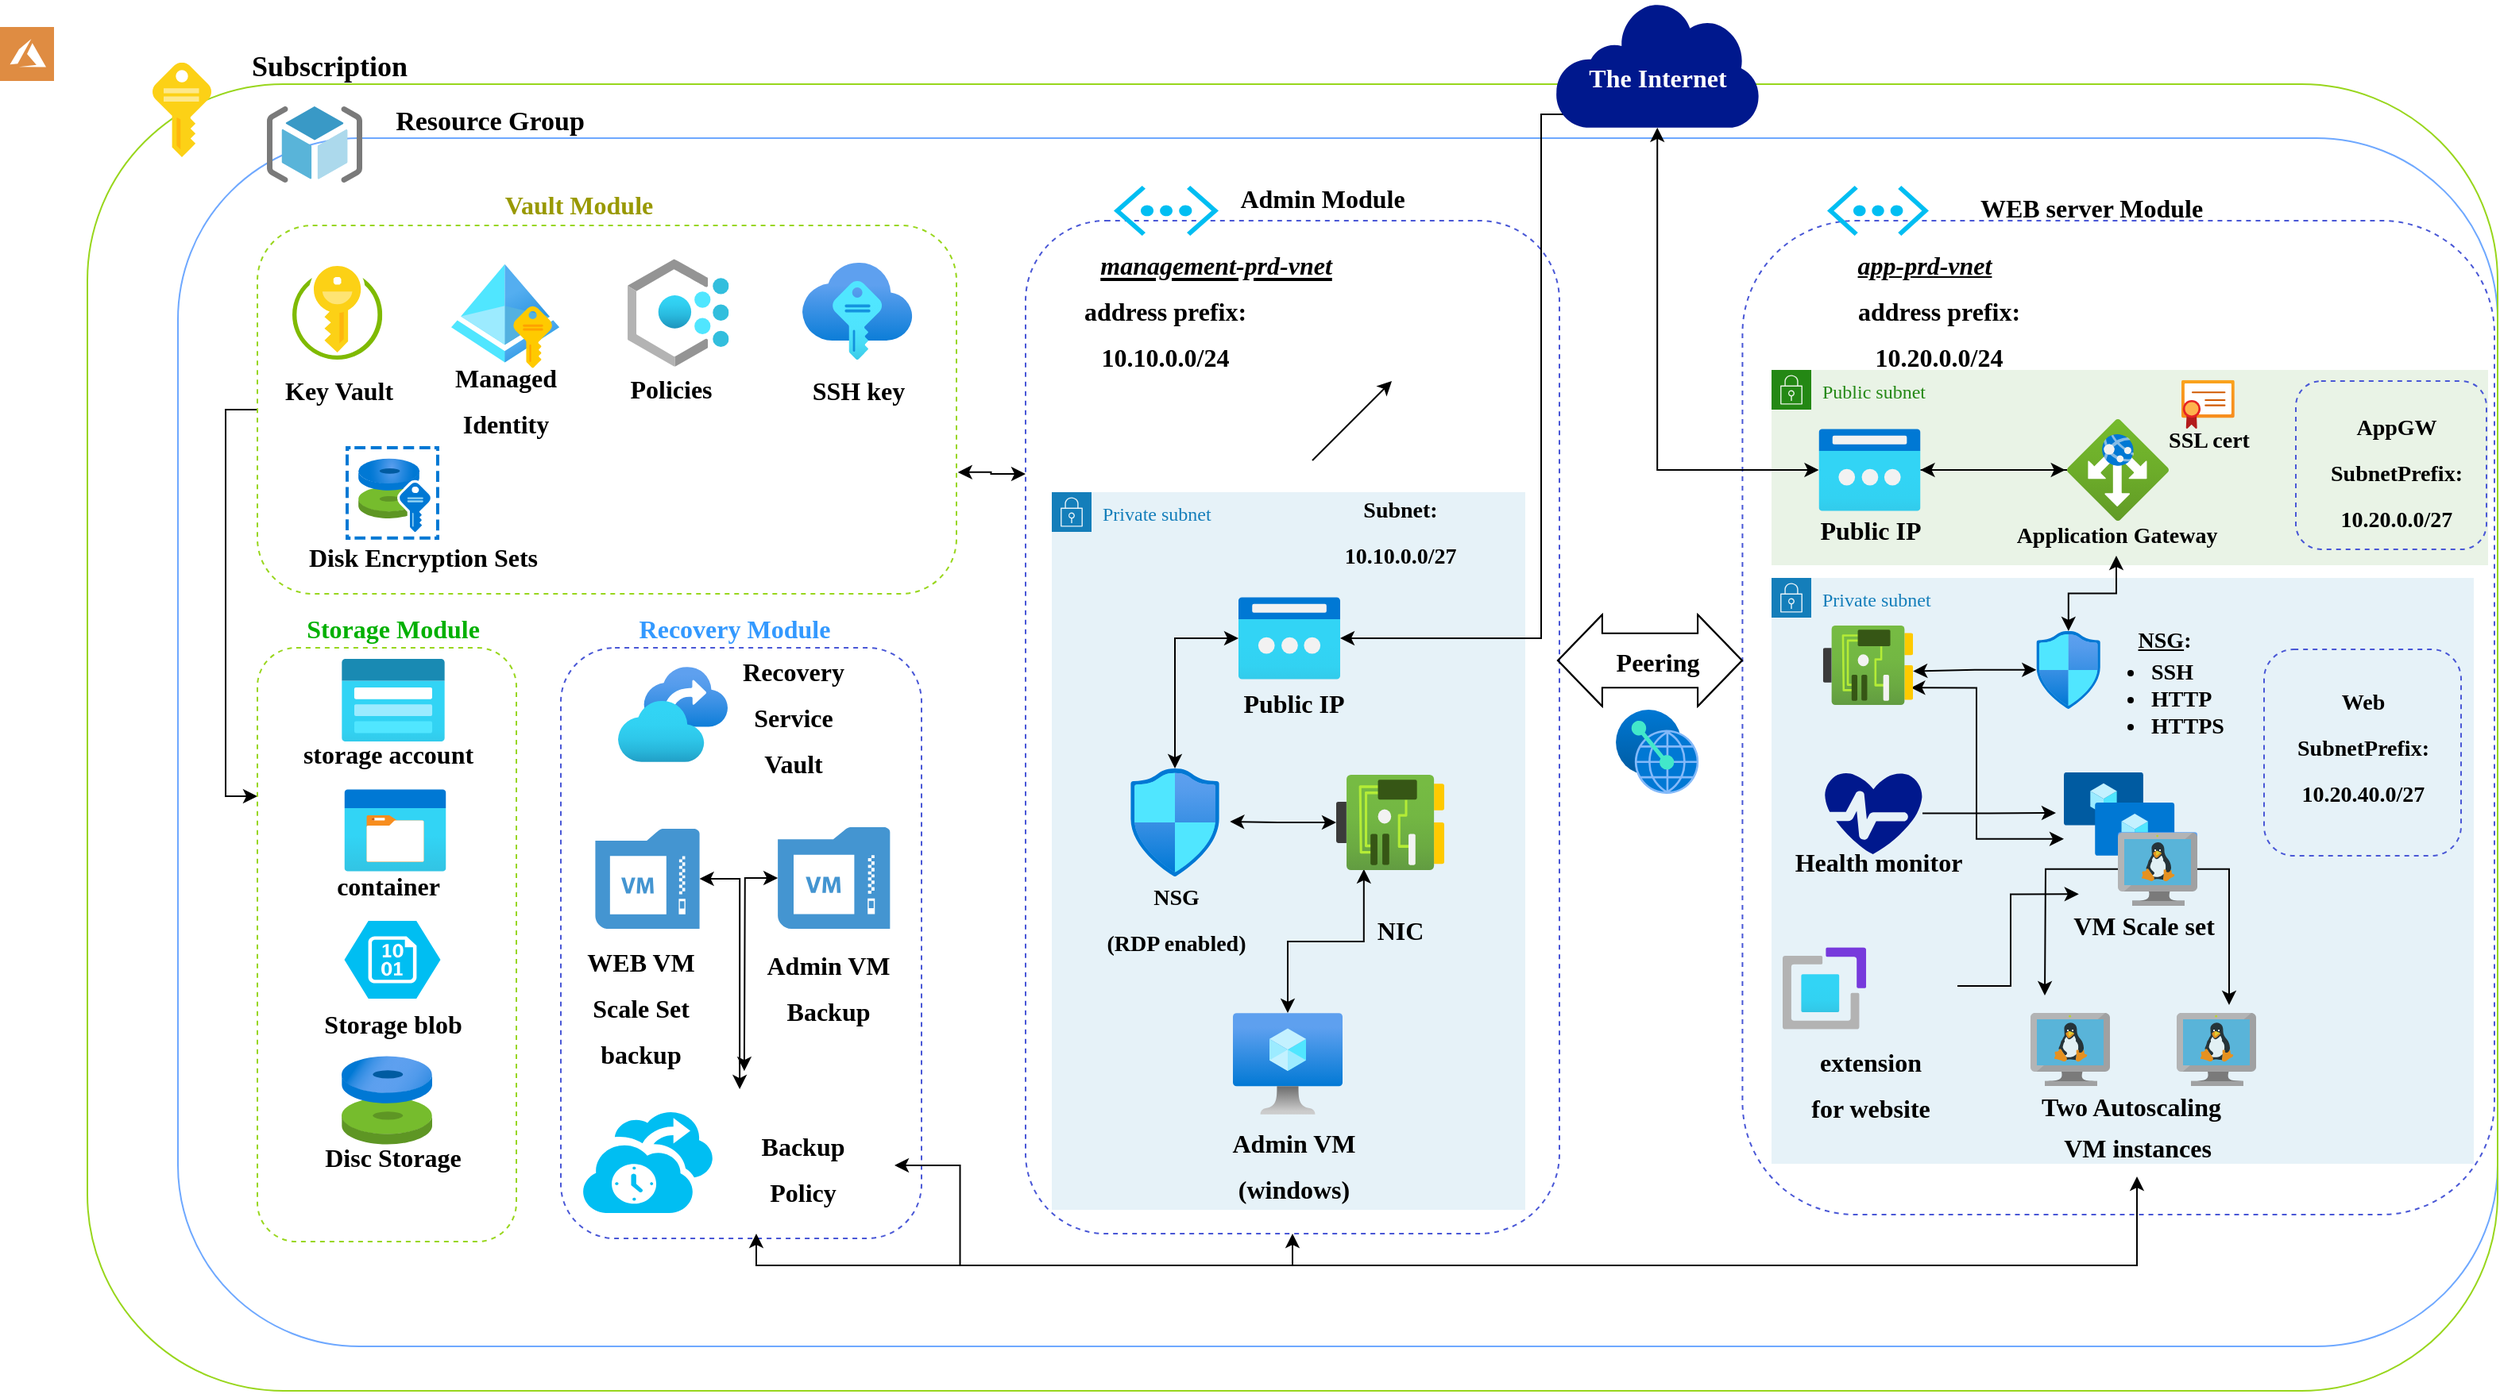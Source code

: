 <mxfile version="17.4.0" type="github">
  <diagram id="0u1oMXUC31BcrS0hXZJ0" name="Page-1">
    <mxGraphModel dx="1803" dy="1000" grid="0" gridSize="10" guides="1" tooltips="1" connect="1" arrows="1" fold="1" page="1" pageScale="1" pageWidth="1600" pageHeight="900" background="#ffffff" math="0" shadow="0">
      <root>
        <mxCell id="0" />
        <mxCell id="1" parent="0" />
        <mxCell id="B8iE8iphhaeYc5RQPvvE-77" value="" style="rounded=1;whiteSpace=wrap;html=1;dashed=1;fontFamily=Tahoma;fontSize=16;fontColor=#000000;strokeColor=#4957D6;fillColor=none;" vertex="1" parent="1">
          <mxGeometry x="645.5" y="142" width="336" height="638" as="geometry" />
        </mxCell>
        <mxCell id="B8iE8iphhaeYc5RQPvvE-2" value="" style="rounded=1;whiteSpace=wrap;html=1;fillColor=none;strokeColor=#6EA8FF;" vertex="1" parent="1">
          <mxGeometry x="112" y="90" width="1460" height="761" as="geometry" />
        </mxCell>
        <mxCell id="B8iE8iphhaeYc5RQPvvE-79" value="" style="rounded=1;whiteSpace=wrap;html=1;dashed=1;fontFamily=Tahoma;fontSize=16;fontColor=#000000;strokeColor=#4957D6;fillColor=none;" vertex="1" parent="1">
          <mxGeometry x="1096.71" y="142" width="473.29" height="626" as="geometry" />
        </mxCell>
        <mxCell id="B8iE8iphhaeYc5RQPvvE-3" value="" style="rounded=1;whiteSpace=wrap;html=1;strokeColor=#98D61C;fillColor=none;" vertex="1" parent="1">
          <mxGeometry x="55" y="56" width="1517" height="823" as="geometry" />
        </mxCell>
        <mxCell id="B8iE8iphhaeYc5RQPvvE-131" value="Private subnet" style="points=[[0,0],[0.25,0],[0.5,0],[0.75,0],[1,0],[1,0.25],[1,0.5],[1,0.75],[1,1],[0.75,1],[0.5,1],[0.25,1],[0,1],[0,0.75],[0,0.5],[0,0.25]];outlineConnect=0;gradientColor=none;html=1;whiteSpace=wrap;fontSize=12;fontStyle=0;container=1;pointerEvents=0;collapsible=0;recursiveResize=0;shape=mxgraph.aws4.group;grIcon=mxgraph.aws4.group_security_group;grStroke=0;strokeColor=#147EBA;fillColor=#E6F2F8;verticalAlign=top;align=left;spacingLeft=30;fontColor=#147EBA;dashed=0;shadow=0;glass=0;fontFamily=Tahoma;" vertex="1" parent="1">
          <mxGeometry x="1115" y="367" width="442" height="369" as="geometry" />
        </mxCell>
        <mxCell id="B8iE8iphhaeYc5RQPvvE-132" value="&lt;font style=&quot;font-size: 14px&quot;&gt;&lt;ul&gt;&lt;li&gt;SSH&lt;/li&gt;&lt;li&gt;&lt;font style=&quot;font-size: 14px&quot;&gt;HTTP&lt;/font&gt;&lt;/li&gt;&lt;li&gt;&lt;font style=&quot;font-size: 14px&quot;&gt;HTTPS&lt;/font&gt;&lt;/li&gt;&lt;/ul&gt;&lt;/font&gt;" style="text;strokeColor=none;fillColor=none;html=1;fontSize=24;fontStyle=1;verticalAlign=middle;align=left;shadow=0;glass=0;dashed=1;fontFamily=Tahoma;fontColor=#000000;" vertex="1" parent="B8iE8iphhaeYc5RQPvvE-131">
          <mxGeometry x="197" y="43.25" width="107" height="67.5" as="geometry" />
        </mxCell>
        <mxCell id="B8iE8iphhaeYc5RQPvvE-126" value="Public subnet" style="points=[[0,0],[0.25,0],[0.5,0],[0.75,0],[1,0],[1,0.25],[1,0.5],[1,0.75],[1,1],[0.75,1],[0.5,1],[0.25,1],[0,1],[0,0.75],[0,0.5],[0,0.25]];outlineConnect=0;gradientColor=none;html=1;whiteSpace=wrap;fontSize=12;fontStyle=0;container=1;pointerEvents=0;collapsible=0;recursiveResize=0;shape=mxgraph.aws4.group;grIcon=mxgraph.aws4.group_security_group;grStroke=0;strokeColor=#248814;fillColor=#E9F3E6;verticalAlign=top;align=left;spacingLeft=30;fontColor=#248814;dashed=0;shadow=0;glass=0;fontFamily=Tahoma;" vertex="1" parent="1">
          <mxGeometry x="1115" y="236" width="451" height="123" as="geometry" />
        </mxCell>
        <mxCell id="B8iE8iphhaeYc5RQPvvE-99" value="Private subnet" style="points=[[0,0],[0.25,0],[0.5,0],[0.75,0],[1,0],[1,0.25],[1,0.5],[1,0.75],[1,1],[0.75,1],[0.5,1],[0.25,1],[0,1],[0,0.75],[0,0.5],[0,0.25]];outlineConnect=0;gradientColor=none;html=1;whiteSpace=wrap;fontSize=12;fontStyle=0;container=1;pointerEvents=0;collapsible=0;recursiveResize=0;shape=mxgraph.aws4.group;grIcon=mxgraph.aws4.group_security_group;grStroke=0;strokeColor=#147EBA;fillColor=#E6F2F8;verticalAlign=top;align=left;spacingLeft=30;fontColor=#147EBA;dashed=0;fontFamily=Tahoma;" vertex="1" parent="1">
          <mxGeometry x="662" y="313" width="298" height="452" as="geometry" />
        </mxCell>
        <mxCell id="B8iE8iphhaeYc5RQPvvE-177" style="edgeStyle=orthogonalEdgeStyle;rounded=0;orthogonalLoop=1;jettySize=auto;html=1;exitX=0;exitY=0.25;exitDx=0;exitDy=0;entryX=1.002;entryY=0.67;entryDx=0;entryDy=0;entryPerimeter=0;fontFamily=Tahoma;fontSize=16;fontColor=#FFFFFF;startArrow=classic;startFill=1;" edge="1" parent="1" source="B8iE8iphhaeYc5RQPvvE-77" target="B8iE8iphhaeYc5RQPvvE-25">
          <mxGeometry relative="1" as="geometry" />
        </mxCell>
        <mxCell id="B8iE8iphhaeYc5RQPvvE-49" value="" style="rounded=1;whiteSpace=wrap;html=1;fontFamily=Courier New;fontSize=16;strokeColor=#4957D6;fillColor=none;dashed=1;" vertex="1" parent="1">
          <mxGeometry x="353" y="411" width="227" height="372" as="geometry" />
        </mxCell>
        <mxCell id="B8iE8iphhaeYc5RQPvvE-70" style="edgeStyle=orthogonalEdgeStyle;rounded=0;orthogonalLoop=1;jettySize=auto;html=1;exitX=0;exitY=0.5;exitDx=0;exitDy=0;entryX=0;entryY=0.25;entryDx=0;entryDy=0;fontFamily=Tahoma;fontSize=16;fontColor=#3399FF;" edge="1" parent="1" source="B8iE8iphhaeYc5RQPvvE-25" target="B8iE8iphhaeYc5RQPvvE-7">
          <mxGeometry relative="1" as="geometry" />
        </mxCell>
        <mxCell id="B8iE8iphhaeYc5RQPvvE-25" value="" style="rounded=1;whiteSpace=wrap;html=1;strokeColor=#98D61C;fillColor=none;dashed=1;" vertex="1" parent="1">
          <mxGeometry x="162" y="145" width="440" height="232" as="geometry" />
        </mxCell>
        <mxCell id="B8iE8iphhaeYc5RQPvvE-4" value="" style="sketch=0;aspect=fixed;html=1;points=[];align=center;image;fontSize=12;image=img/lib/mscae/Key.svg;strokeColor=#98D61C;fillColor=none;" vertex="1" parent="1">
          <mxGeometry x="96" y="42.32" width="37" height="59.68" as="geometry" />
        </mxCell>
        <mxCell id="B8iE8iphhaeYc5RQPvvE-5" value="" style="sketch=0;aspect=fixed;html=1;points=[];align=center;image;fontSize=12;image=img/lib/mscae/Key_Vaults.svg;strokeColor=#98D61C;fillColor=none;" vertex="1" parent="1">
          <mxGeometry x="184" y="170.5" width="56.64" height="59" as="geometry" />
        </mxCell>
        <mxCell id="B8iE8iphhaeYc5RQPvvE-6" value="" style="sketch=0;aspect=fixed;html=1;points=[];align=center;image;fontSize=12;image=img/lib/mscae/ResourceGroup.svg;strokeColor=#98D61C;fillColor=none;" vertex="1" parent="1">
          <mxGeometry x="168" y="70" width="60" height="48" as="geometry" />
        </mxCell>
        <mxCell id="B8iE8iphhaeYc5RQPvvE-7" value="" style="rounded=1;whiteSpace=wrap;html=1;strokeColor=#98D61C;fillColor=none;dashed=1;" vertex="1" parent="1">
          <mxGeometry x="162" y="411" width="163" height="374" as="geometry" />
        </mxCell>
        <mxCell id="B8iE8iphhaeYc5RQPvvE-8" value="" style="aspect=fixed;html=1;points=[];align=center;image;fontSize=12;image=img/lib/azure2/identity/Managed_Identities.svg;strokeColor=#98D61C;fillColor=none;" vertex="1" parent="1">
          <mxGeometry x="284" y="168" width="68" height="68" as="geometry" />
        </mxCell>
        <mxCell id="B8iE8iphhaeYc5RQPvvE-12" value="" style="verticalLabelPosition=bottom;html=1;verticalAlign=top;align=center;strokeColor=none;fillColor=#00BEF2;shape=mxgraph.azure.storage_blob;" vertex="1" parent="1">
          <mxGeometry x="216.75" y="583" width="60.5" height="49" as="geometry" />
        </mxCell>
        <mxCell id="B8iE8iphhaeYc5RQPvvE-13" value="" style="aspect=fixed;html=1;points=[];align=center;image;fontSize=12;image=img/lib/azure2/app_services/App_Service_Certificates.svg;strokeColor=#98D61C;fillColor=none;" vertex="1" parent="1">
          <mxGeometry x="1372.97" y="242.4" width="33.47" height="30.6" as="geometry" />
        </mxCell>
        <mxCell id="B8iE8iphhaeYc5RQPvvE-14" value="" style="verticalLabelPosition=bottom;html=1;verticalAlign=top;align=center;strokeColor=none;fillColor=#00BEF2;shape=mxgraph.azure.virtual_network;pointerEvents=1;" vertex="1" parent="1">
          <mxGeometry x="1150" y="120" width="64" height="31.5" as="geometry" />
        </mxCell>
        <mxCell id="B8iE8iphhaeYc5RQPvvE-15" value="" style="verticalLabelPosition=bottom;html=1;verticalAlign=top;align=center;strokeColor=none;fillColor=#00BEF2;shape=mxgraph.azure.virtual_network;pointerEvents=1;" vertex="1" parent="1">
          <mxGeometry x="701" y="120" width="66" height="31.5" as="geometry" />
        </mxCell>
        <mxCell id="B8iE8iphhaeYc5RQPvvE-17" value="" style="aspect=fixed;html=1;points=[];align=center;image;fontSize=12;image=img/lib/azure2/compute/Disks_Classic.svg;strokeColor=#98D61C;fillColor=none;" vertex="1" parent="1">
          <mxGeometry x="215" y="668" width="57.0" height="56.0" as="geometry" />
        </mxCell>
        <mxCell id="B8iE8iphhaeYc5RQPvvE-158" style="edgeStyle=orthogonalEdgeStyle;rounded=0;orthogonalLoop=1;jettySize=auto;html=1;entryX=0.256;entryY=0.99;entryDx=0;entryDy=0;entryPerimeter=0;fontFamily=Tahoma;fontSize=14;fontColor=#000000;startArrow=classic;startFill=1;" edge="1" parent="1" source="B8iE8iphhaeYc5RQPvvE-18" target="B8iE8iphhaeYc5RQPvvE-28">
          <mxGeometry relative="1" as="geometry" />
        </mxCell>
        <mxCell id="B8iE8iphhaeYc5RQPvvE-18" value="" style="aspect=fixed;html=1;points=[];align=center;image;fontSize=12;image=img/lib/azure2/compute/Virtual_Machine.svg;strokeColor=#98D61C;fillColor=none;" vertex="1" parent="1">
          <mxGeometry x="776" y="641" width="69" height="64" as="geometry" />
        </mxCell>
        <mxCell id="B8iE8iphhaeYc5RQPvvE-142" style="edgeStyle=orthogonalEdgeStyle;rounded=0;orthogonalLoop=1;jettySize=auto;html=1;entryX=0.976;entryY=0.783;entryDx=0;entryDy=0;entryPerimeter=0;fontFamily=Tahoma;fontSize=14;fontColor=#000000;startArrow=classic;startFill=1;" edge="1" parent="1" source="B8iE8iphhaeYc5RQPvvE-19" target="B8iE8iphhaeYc5RQPvvE-30">
          <mxGeometry relative="1" as="geometry">
            <Array as="points">
              <mxPoint x="1244" y="531" />
              <mxPoint x="1244" y="436" />
            </Array>
          </mxGeometry>
        </mxCell>
        <mxCell id="B8iE8iphhaeYc5RQPvvE-19" value="" style="aspect=fixed;html=1;points=[];align=center;image;fontSize=12;image=img/lib/azure2/compute/VM_Scale_Sets.svg;strokeColor=#98D61C;fillColor=none;" vertex="1" parent="1">
          <mxGeometry x="1299" y="489.44" width="84" height="84" as="geometry" />
        </mxCell>
        <mxCell id="B8iE8iphhaeYc5RQPvvE-21" value="" style="aspect=fixed;html=1;points=[];align=center;image;fontSize=12;image=img/lib/azure2/general/Storage_Container.svg;strokeColor=#98D61C;fillColor=none;" vertex="1" parent="1">
          <mxGeometry x="216.75" y="500" width="64" height="52" as="geometry" />
        </mxCell>
        <mxCell id="B8iE8iphhaeYc5RQPvvE-24" value="" style="aspect=fixed;html=1;points=[];align=center;image;fontSize=12;image=img/lib/azure2/management_governance/Recovery_Services_Vaults.svg;strokeColor=#98D61C;fillColor=none;" vertex="1" parent="1">
          <mxGeometry x="389" y="423" width="69" height="60" as="geometry" />
        </mxCell>
        <mxCell id="B8iE8iphhaeYc5RQPvvE-159" style="edgeStyle=orthogonalEdgeStyle;rounded=0;orthogonalLoop=1;jettySize=auto;html=1;entryX=1.119;entryY=0.492;entryDx=0;entryDy=0;entryPerimeter=0;fontFamily=Tahoma;fontSize=14;fontColor=#000000;startArrow=classic;startFill=1;" edge="1" parent="1" source="B8iE8iphhaeYc5RQPvvE-28" target="B8iE8iphhaeYc5RQPvvE-29">
          <mxGeometry relative="1" as="geometry" />
        </mxCell>
        <mxCell id="B8iE8iphhaeYc5RQPvvE-28" value="" style="aspect=fixed;html=1;points=[];align=center;image;fontSize=12;image=img/lib/azure2/networking/Network_Interfaces.svg;strokeColor=#98D61C;fillColor=none;" vertex="1" parent="1">
          <mxGeometry x="841" y="491" width="68" height="60" as="geometry" />
        </mxCell>
        <mxCell id="B8iE8iphhaeYc5RQPvvE-29" value="" style="aspect=fixed;html=1;points=[];align=center;image;fontSize=12;image=img/lib/azure2/networking/Network_Security_Groups.svg;strokeColor=#98D61C;fillColor=none;" vertex="1" parent="1">
          <mxGeometry x="711.5" y="487" width="56.0" height="68" as="geometry" />
        </mxCell>
        <mxCell id="B8iE8iphhaeYc5RQPvvE-30" value="" style="aspect=fixed;html=1;points=[];align=center;image;fontSize=12;image=img/lib/azure2/networking/Network_Interfaces.svg;strokeColor=#98D61C;fillColor=none;" vertex="1" parent="1">
          <mxGeometry x="1147.39" y="397" width="56.67" height="50" as="geometry" />
        </mxCell>
        <mxCell id="B8iE8iphhaeYc5RQPvvE-186" style="edgeStyle=orthogonalEdgeStyle;rounded=0;orthogonalLoop=1;jettySize=auto;html=1;entryX=1.001;entryY=0.574;entryDx=0;entryDy=0;entryPerimeter=0;fontFamily=Tahoma;fontSize=14;fontColor=#000000;startArrow=classic;startFill=1;" edge="1" parent="1" source="B8iE8iphhaeYc5RQPvvE-31" target="B8iE8iphhaeYc5RQPvvE-30">
          <mxGeometry relative="1" as="geometry" />
        </mxCell>
        <mxCell id="B8iE8iphhaeYc5RQPvvE-187" style="edgeStyle=orthogonalEdgeStyle;rounded=0;orthogonalLoop=1;jettySize=auto;html=1;fontFamily=Tahoma;fontSize=14;fontColor=#000000;startArrow=classic;startFill=1;" edge="1" parent="1" source="B8iE8iphhaeYc5RQPvvE-31" target="B8iE8iphhaeYc5RQPvvE-130">
          <mxGeometry relative="1" as="geometry" />
        </mxCell>
        <mxCell id="B8iE8iphhaeYc5RQPvvE-31" value="" style="aspect=fixed;html=1;points=[];align=center;image;fontSize=12;image=img/lib/azure2/networking/Network_Security_Groups.svg;strokeColor=#98D61C;fillColor=none;" vertex="1" parent="1">
          <mxGeometry x="1281.65" y="400.44" width="40.35" height="49" as="geometry" />
        </mxCell>
        <mxCell id="B8iE8iphhaeYc5RQPvvE-145" style="edgeStyle=orthogonalEdgeStyle;rounded=0;orthogonalLoop=1;jettySize=auto;html=1;fontFamily=Tahoma;fontSize=14;fontColor=#000000;" edge="1" parent="1" source="B8iE8iphhaeYc5RQPvvE-32" target="B8iE8iphhaeYc5RQPvvE-128">
          <mxGeometry relative="1" as="geometry" />
        </mxCell>
        <mxCell id="B8iE8iphhaeYc5RQPvvE-32" value="" style="aspect=fixed;html=1;points=[];align=center;image;fontSize=12;image=img/lib/azure2/networking/Application_Gateways.svg;strokeColor=#98D61C;fillColor=none;" vertex="1" parent="1">
          <mxGeometry x="1301" y="267" width="64" height="64" as="geometry" />
        </mxCell>
        <mxCell id="B8iE8iphhaeYc5RQPvvE-34" value="" style="aspect=fixed;html=1;points=[];align=center;image;fontSize=12;image=img/lib/azure2/management_governance/Policy.svg;strokeColor=#98D61C;fillColor=none;" vertex="1" parent="1">
          <mxGeometry x="395" y="166" width="63.75" height="68" as="geometry" />
        </mxCell>
        <mxCell id="B8iE8iphhaeYc5RQPvvE-35" value="&lt;font style=&quot;font-size: 16px&quot; face=&quot;Tahoma&quot;&gt;Policies&lt;/font&gt;" style="text;strokeColor=none;fillColor=none;html=1;fontSize=24;fontStyle=1;verticalAlign=middle;align=center;" vertex="1" parent="1">
          <mxGeometry x="389" y="236" width="66" height="20" as="geometry" />
        </mxCell>
        <mxCell id="B8iE8iphhaeYc5RQPvvE-36" value="&lt;font style=&quot;font-size: 16px ; line-height: 0.5&quot;&gt;&lt;font face=&quot;Tahoma&quot;&gt;Managed&lt;br&gt;Identity&lt;/font&gt;&lt;br&gt;&lt;/font&gt;" style="text;strokeColor=none;fillColor=none;html=1;fontSize=24;fontStyle=1;verticalAlign=middle;align=center;horizontal=1;" vertex="1" parent="1">
          <mxGeometry x="269" y="236.5" width="97" height="33" as="geometry" />
        </mxCell>
        <mxCell id="B8iE8iphhaeYc5RQPvvE-37" value="" style="aspect=fixed;html=1;points=[];align=center;image;fontSize=12;image=img/lib/azure2/other/SSH_Keys.svg;fontFamily=Courier New;strokeColor=#98D61C;fillColor=none;" vertex="1" parent="1">
          <mxGeometry x="505" y="168.5" width="69.13" height="61" as="geometry" />
        </mxCell>
        <mxCell id="B8iE8iphhaeYc5RQPvvE-38" value="&lt;p style=&quot;line-height: 0 ; font-size: 16px&quot;&gt;&lt;font face=&quot;Tahoma&quot;&gt;SSH key&lt;/font&gt;&lt;/p&gt;" style="text;strokeColor=none;fillColor=none;html=1;fontSize=24;fontStyle=1;verticalAlign=middle;align=center;fontFamily=Courier New;" vertex="1" parent="1">
          <mxGeometry x="489.57" y="229.5" width="100" height="40" as="geometry" />
        </mxCell>
        <mxCell id="B8iE8iphhaeYc5RQPvvE-39" value="" style="aspect=fixed;html=1;points=[];align=center;image;fontSize=12;image=img/lib/azure2/other/Peering_Service.svg;fontFamily=Courier New;strokeColor=#98D61C;fillColor=none;" vertex="1" parent="1">
          <mxGeometry x="1017" y="450" width="52.23" height="53" as="geometry" />
        </mxCell>
        <mxCell id="B8iE8iphhaeYc5RQPvvE-41" value="" style="aspect=fixed;html=1;points=[];align=center;image;fontSize=12;image=img/lib/azure2/storage/Storage_Accounts_Classic.svg;fontFamily=Courier New;strokeColor=#98D61C;fillColor=none;" vertex="1" parent="1">
          <mxGeometry x="215" y="418" width="65" height="52" as="geometry" />
        </mxCell>
        <mxCell id="B8iE8iphhaeYc5RQPvvE-45" value="" style="sketch=0;pointerEvents=1;shadow=0;dashed=0;html=1;strokeColor=none;fillColor=#DF8C42;labelPosition=center;verticalLabelPosition=bottom;verticalAlign=top;align=center;outlineConnect=0;shape=mxgraph.veeam2.azure;fontFamily=Courier New;fontSize=16;" vertex="1" parent="1">
          <mxGeometry y="20" width="34" height="34" as="geometry" />
        </mxCell>
        <mxCell id="B8iE8iphhaeYc5RQPvvE-46" value="" style="verticalLabelPosition=bottom;html=1;verticalAlign=top;align=center;strokeColor=none;fillColor=#00BEF2;shape=mxgraph.azure.backup_service;fontFamily=Courier New;fontSize=16;" vertex="1" parent="1">
          <mxGeometry x="366" y="702" width="83" height="65" as="geometry" />
        </mxCell>
        <mxCell id="B8iE8iphhaeYc5RQPvvE-174" style="edgeStyle=orthogonalEdgeStyle;rounded=0;orthogonalLoop=1;jettySize=auto;html=1;entryX=0.16;entryY=-0.058;entryDx=0;entryDy=0;entryPerimeter=0;fontFamily=Tahoma;fontSize=16;fontColor=#FFFFFF;startArrow=classic;startFill=1;" edge="1" parent="1" source="B8iE8iphhaeYc5RQPvvE-47" target="B8iE8iphhaeYc5RQPvvE-73">
          <mxGeometry relative="1" as="geometry" />
        </mxCell>
        <mxCell id="B8iE8iphhaeYc5RQPvvE-47" value="" style="shadow=0;dashed=0;html=1;strokeColor=none;fillColor=#4495D1;labelPosition=center;verticalLabelPosition=bottom;verticalAlign=top;align=center;outlineConnect=0;shape=mxgraph.veeam.2d.vm_backup;fontFamily=Courier New;fontSize=16;" vertex="1" parent="1">
          <mxGeometry x="374.7" y="525" width="65.59" height="63" as="geometry" />
        </mxCell>
        <mxCell id="B8iE8iphhaeYc5RQPvvE-175" style="edgeStyle=orthogonalEdgeStyle;rounded=0;orthogonalLoop=1;jettySize=auto;html=1;fontFamily=Tahoma;fontSize=16;fontColor=#FFFFFF;startArrow=classic;startFill=1;" edge="1" parent="1" source="B8iE8iphhaeYc5RQPvvE-48">
          <mxGeometry relative="1" as="geometry">
            <mxPoint x="468.429" y="677.571" as="targetPoint" />
          </mxGeometry>
        </mxCell>
        <mxCell id="B8iE8iphhaeYc5RQPvvE-48" value="" style="shadow=0;dashed=0;html=1;strokeColor=none;fillColor=#4495D1;labelPosition=center;verticalLabelPosition=bottom;verticalAlign=top;align=center;outlineConnect=0;shape=mxgraph.veeam.2d.vm_backup;fontFamily=Courier New;fontSize=16;" vertex="1" parent="1">
          <mxGeometry x="489.57" y="524" width="70.6" height="64" as="geometry" />
        </mxCell>
        <mxCell id="B8iE8iphhaeYc5RQPvvE-50" value="&lt;blockquote&gt;&lt;font face=&quot;Tahoma&quot;&gt;&lt;font style=&quot;font-size: 16px&quot;&gt;storage&amp;nbsp;&lt;/font&gt;&lt;font style=&quot;font-size: 16px&quot;&gt;account&lt;/font&gt;&lt;/font&gt;&lt;/blockquote&gt;" style="text;strokeColor=none;fillColor=none;html=1;fontSize=24;fontStyle=1;verticalAlign=middle;align=center;dashed=1;fontFamily=Courier New;" vertex="1" parent="1">
          <mxGeometry x="168.5" y="453" width="150" height="47" as="geometry" />
        </mxCell>
        <mxCell id="B8iE8iphhaeYc5RQPvvE-51" value="&lt;blockquote&gt;&lt;font face=&quot;Tahoma&quot;&gt;&lt;span style=&quot;font-size: 16px&quot;&gt;container&lt;/span&gt;&lt;/font&gt;&lt;/blockquote&gt;" style="text;strokeColor=none;fillColor=none;html=1;fontSize=24;fontStyle=1;verticalAlign=middle;align=center;dashed=1;fontFamily=Courier New;" vertex="1" parent="1">
          <mxGeometry x="168.5" y="536" width="150" height="47" as="geometry" />
        </mxCell>
        <mxCell id="B8iE8iphhaeYc5RQPvvE-52" value="&lt;blockquote&gt;&lt;font face=&quot;Tahoma&quot;&gt;&lt;span style=&quot;font-size: 16px&quot;&gt;Storage blob&lt;/span&gt;&lt;/font&gt;&lt;/blockquote&gt;" style="text;strokeColor=none;fillColor=none;html=1;fontSize=24;fontStyle=1;verticalAlign=middle;align=center;dashed=1;fontFamily=Courier New;" vertex="1" parent="1">
          <mxGeometry x="172" y="623" width="150" height="47" as="geometry" />
        </mxCell>
        <mxCell id="B8iE8iphhaeYc5RQPvvE-53" value="&lt;blockquote&gt;&lt;font face=&quot;Tahoma&quot;&gt;&lt;span style=&quot;font-size: 16px&quot;&gt;Disc Storage&lt;/span&gt;&lt;/font&gt;&lt;/blockquote&gt;" style="text;strokeColor=none;fillColor=none;html=1;fontSize=24;fontStyle=1;verticalAlign=middle;align=center;dashed=1;fontFamily=Courier New;" vertex="1" parent="1">
          <mxGeometry x="172" y="707" width="150" height="47" as="geometry" />
        </mxCell>
        <mxCell id="B8iE8iphhaeYc5RQPvvE-55" value="&lt;font style=&quot;font-size: 16px&quot; color=&quot;#02b002&quot;&gt;Storage Module&lt;/font&gt;" style="text;strokeColor=none;fillColor=none;html=1;fontSize=24;fontStyle=1;verticalAlign=middle;align=center;dashed=1;fontFamily=Tahoma;" vertex="1" parent="1">
          <mxGeometry x="197" y="377" width="100" height="40" as="geometry" />
        </mxCell>
        <mxCell id="B8iE8iphhaeYc5RQPvvE-56" value="&lt;font color=&quot;#999900&quot; style=&quot;font-size: 16px&quot;&gt;Vault Module&lt;/font&gt;" style="text;strokeColor=none;fillColor=none;html=1;fontSize=24;fontStyle=1;verticalAlign=middle;align=center;dashed=1;fontFamily=Tahoma;fontColor=#02B002;" vertex="1" parent="1">
          <mxGeometry x="272" y="102" width="183" height="56" as="geometry" />
        </mxCell>
        <mxCell id="B8iE8iphhaeYc5RQPvvE-62" value="&lt;font style=&quot;font-size: 16px&quot; face=&quot;Tahoma&quot;&gt;Key Vault&lt;/font&gt;" style="text;strokeColor=none;fillColor=none;html=1;fontSize=24;fontStyle=1;verticalAlign=middle;align=center;" vertex="1" parent="1">
          <mxGeometry x="174.64" y="236.5" width="77.36" height="20" as="geometry" />
        </mxCell>
        <mxCell id="B8iE8iphhaeYc5RQPvvE-64" value="" style="aspect=fixed;html=1;points=[];align=center;image;fontSize=12;image=img/lib/azure2/compute/Disk_Encryption_Sets.svg;dashed=1;fontFamily=Tahoma;fontColor=#999900;strokeColor=#4957D6;fillColor=none;" vertex="1" parent="1">
          <mxGeometry x="217.5" y="284" width="59" height="59" as="geometry" />
        </mxCell>
        <mxCell id="B8iE8iphhaeYc5RQPvvE-65" value="&lt;font color=&quot;#000000&quot; style=&quot;font-size: 16px&quot;&gt;Disk Encryption Sets&lt;/font&gt;" style="text;strokeColor=none;fillColor=none;html=1;fontSize=24;fontStyle=1;verticalAlign=middle;align=center;dashed=1;fontFamily=Tahoma;fontColor=#999900;" vertex="1" parent="1">
          <mxGeometry x="180" y="331" width="172" height="42" as="geometry" />
        </mxCell>
        <mxCell id="B8iE8iphhaeYc5RQPvvE-66" value="&lt;font style=&quot;font-size: 17px&quot;&gt;Resource Group&lt;/font&gt;" style="text;strokeColor=none;fillColor=none;html=1;fontSize=24;fontStyle=1;verticalAlign=middle;align=center;dashed=1;fontFamily=Tahoma;fontColor=#000000;" vertex="1" parent="1">
          <mxGeometry x="201" y="57.5" width="213" height="39" as="geometry" />
        </mxCell>
        <mxCell id="B8iE8iphhaeYc5RQPvvE-68" value="&lt;font style=&quot;font-size: 18px&quot;&gt;Subscription&lt;/font&gt;" style="text;strokeColor=none;fillColor=none;html=1;fontSize=22;fontStyle=1;verticalAlign=middle;align=center;dashed=1;fontFamily=Tahoma;fontColor=#000000;" vertex="1" parent="1">
          <mxGeometry x="116" y="25" width="181" height="37" as="geometry" />
        </mxCell>
        <mxCell id="B8iE8iphhaeYc5RQPvvE-69" value="&lt;font style=&quot;font-size: 16px&quot; color=&quot;#3399ff&quot;&gt;Recovery Module&lt;/font&gt;" style="text;strokeColor=none;fillColor=none;html=1;fontSize=24;fontStyle=1;verticalAlign=middle;align=center;dashed=1;fontFamily=Tahoma;fontColor=#000000;" vertex="1" parent="1">
          <mxGeometry x="342" y="379" width="239" height="36" as="geometry" />
        </mxCell>
        <mxCell id="B8iE8iphhaeYc5RQPvvE-71" value="&lt;font style=&quot;font-size: 16px&quot; color=&quot;#000000&quot;&gt;Recovery&lt;br&gt;Service&lt;br&gt;Vault&lt;/font&gt;" style="text;strokeColor=none;fillColor=none;html=1;fontSize=24;fontStyle=1;verticalAlign=middle;align=center;dashed=1;fontFamily=Tahoma;fontColor=#3399FF;" vertex="1" parent="1">
          <mxGeometry x="455" y="411" width="87" height="84" as="geometry" />
        </mxCell>
        <mxCell id="B8iE8iphhaeYc5RQPvvE-72" value="&lt;font style=&quot;font-size: 16px&quot;&gt;&lt;span style=&quot;color: rgb(0 , 0 , 0)&quot;&gt;WEB VM&lt;/span&gt;&lt;br style=&quot;color: rgb(0 , 0 , 0)&quot;&gt;&lt;span style=&quot;color: rgb(0 , 0 , 0)&quot;&gt;Scale Set&lt;/span&gt;&lt;br style=&quot;color: rgb(0 , 0 , 0)&quot;&gt;&lt;span style=&quot;color: rgb(0 , 0 , 0)&quot;&gt;backup&lt;/span&gt;&lt;br&gt;&lt;/font&gt;" style="text;strokeColor=none;fillColor=none;html=1;fontSize=24;fontStyle=1;verticalAlign=middle;align=center;dashed=1;fontFamily=Tahoma;fontColor=#3399FF;" vertex="1" parent="1">
          <mxGeometry x="356.79" y="603" width="92.21" height="65" as="geometry" />
        </mxCell>
        <mxCell id="B8iE8iphhaeYc5RQPvvE-169" style="edgeStyle=orthogonalEdgeStyle;rounded=0;orthogonalLoop=1;jettySize=auto;html=1;entryX=0.5;entryY=1;entryDx=0;entryDy=0;fontFamily=Tahoma;fontSize=16;fontColor=#FFFFFF;startArrow=classic;startFill=1;" edge="1" parent="1" source="B8iE8iphhaeYc5RQPvvE-73" target="B8iE8iphhaeYc5RQPvvE-77">
          <mxGeometry relative="1" as="geometry" />
        </mxCell>
        <mxCell id="B8iE8iphhaeYc5RQPvvE-171" style="edgeStyle=orthogonalEdgeStyle;rounded=0;orthogonalLoop=1;jettySize=auto;html=1;exitX=0.25;exitY=1;exitDx=0;exitDy=0;entryX=0.5;entryY=1;entryDx=0;entryDy=0;fontFamily=Tahoma;fontSize=16;fontColor=#FFFFFF;startArrow=classic;startFill=1;" edge="1" parent="1" source="B8iE8iphhaeYc5RQPvvE-73" target="B8iE8iphhaeYc5RQPvvE-118">
          <mxGeometry relative="1" as="geometry" />
        </mxCell>
        <mxCell id="B8iE8iphhaeYc5RQPvvE-73" value="&lt;font style=&quot;font-size: 16px&quot; color=&quot;#000000&quot;&gt;Backup &lt;br&gt;Policy&lt;/font&gt;" style="text;strokeColor=none;fillColor=none;html=1;fontSize=24;fontStyle=1;verticalAlign=middle;align=center;dashed=1;fontFamily=Tahoma;fontColor=#3399FF;" vertex="1" parent="1">
          <mxGeometry x="447" y="694" width="116" height="86" as="geometry" />
        </mxCell>
        <mxCell id="B8iE8iphhaeYc5RQPvvE-74" value="&lt;font style=&quot;font-size: 16px&quot;&gt;Admin VM&lt;br&gt;Backup&lt;/font&gt;" style="text;strokeColor=none;fillColor=none;html=1;fontSize=24;fontStyle=1;verticalAlign=middle;align=center;dashed=1;fontFamily=Tahoma;fontColor=#000000;" vertex="1" parent="1">
          <mxGeometry x="471" y="603" width="100" height="40" as="geometry" />
        </mxCell>
        <mxCell id="B8iE8iphhaeYc5RQPvvE-162" style="edgeStyle=orthogonalEdgeStyle;rounded=0;orthogonalLoop=1;jettySize=auto;html=1;fontFamily=Tahoma;fontSize=14;fontColor=#000000;startArrow=classic;startFill=1;" edge="1" parent="1" source="B8iE8iphhaeYc5RQPvvE-75" target="B8iE8iphhaeYc5RQPvvE-29">
          <mxGeometry relative="1" as="geometry" />
        </mxCell>
        <mxCell id="B8iE8iphhaeYc5RQPvvE-163" style="edgeStyle=orthogonalEdgeStyle;rounded=0;orthogonalLoop=1;jettySize=auto;html=1;fontFamily=Tahoma;fontSize=14;fontColor=#000000;startArrow=classic;startFill=1;" edge="1" parent="1" source="B8iE8iphhaeYc5RQPvvE-75">
          <mxGeometry relative="1" as="geometry">
            <mxPoint x="1000" y="75" as="targetPoint" />
            <Array as="points">
              <mxPoint x="970" y="405" />
              <mxPoint x="970" y="75" />
            </Array>
          </mxGeometry>
        </mxCell>
        <mxCell id="B8iE8iphhaeYc5RQPvvE-75" value="" style="aspect=fixed;html=1;points=[];align=center;image;fontSize=12;image=img/lib/azure2/networking/Public_IP_Addresses_Classic.svg;dashed=1;fontFamily=Tahoma;fontColor=#000000;strokeColor=#4957D6;fillColor=none;" vertex="1" parent="1">
          <mxGeometry x="779.5" y="379" width="64" height="52" as="geometry" />
        </mxCell>
        <mxCell id="B8iE8iphhaeYc5RQPvvE-76" value="" style="sketch=0;aspect=fixed;pointerEvents=1;shadow=0;dashed=0;html=1;strokeColor=none;labelPosition=center;verticalLabelPosition=bottom;verticalAlign=top;align=center;fillColor=#00188D;shape=mxgraph.mscae.enterprise.internet;fontFamily=Tahoma;fontSize=16;fontColor=#000000;" vertex="1" parent="1">
          <mxGeometry x="978.76" y="3.6" width="128.71" height="79.8" as="geometry" />
        </mxCell>
        <mxCell id="B8iE8iphhaeYc5RQPvvE-86" value="" style="shape=flexArrow;endArrow=classic;startArrow=classic;html=1;rounded=0;fontFamily=Tahoma;fontSize=16;fontColor=#000000;width=34.286;endSize=8.986;endWidth=22.449;startWidth=22.449;startSize=8.986;" edge="1" parent="1">
          <mxGeometry width="100" height="100" relative="1" as="geometry">
            <mxPoint x="980" y="419" as="sourcePoint" />
            <mxPoint x="1097" y="419" as="targetPoint" />
            <Array as="points">
              <mxPoint x="1047" y="419" />
            </Array>
          </mxGeometry>
        </mxCell>
        <mxCell id="B8iE8iphhaeYc5RQPvvE-87" value="&lt;font style=&quot;font-size: 16px&quot;&gt;Peering&lt;/font&gt;" style="text;strokeColor=none;fillColor=none;html=1;fontSize=24;fontStyle=1;verticalAlign=middle;align=center;dashed=1;fontFamily=Tahoma;fontColor=#000000;" vertex="1" parent="1">
          <mxGeometry x="1008" y="405" width="69" height="26" as="geometry" />
        </mxCell>
        <mxCell id="B8iE8iphhaeYc5RQPvvE-91" value="&lt;font style=&quot;font-size: 16px&quot;&gt;Admin Module&lt;/font&gt;" style="text;strokeColor=none;fillColor=none;html=1;fontSize=24;fontStyle=1;verticalAlign=middle;align=center;dashed=1;fontFamily=Tahoma;fontColor=#000000;" vertex="1" parent="1">
          <mxGeometry x="782" y="106" width="100" height="40" as="geometry" />
        </mxCell>
        <mxCell id="B8iE8iphhaeYc5RQPvvE-92" value="&lt;font style=&quot;font-size: 16px&quot;&gt;WEB server Module&lt;/font&gt;" style="text;strokeColor=none;fillColor=none;html=1;fontSize=24;fontStyle=1;verticalAlign=middle;align=center;dashed=1;fontFamily=Tahoma;fontColor=#000000;" vertex="1" parent="1">
          <mxGeometry x="1234" y="112" width="164" height="39.5" as="geometry" />
        </mxCell>
        <mxCell id="B8iE8iphhaeYc5RQPvvE-93" value="&lt;font style=&quot;font-size: 16px&quot;&gt;&lt;span&gt;management-prd-vnet&lt;/span&gt;&lt;/font&gt;" style="text;strokeColor=none;fillColor=none;html=1;fontSize=24;fontStyle=7;verticalAlign=middle;align=center;dashed=1;fontFamily=Tahoma;fontColor=#000000;" vertex="1" parent="1">
          <mxGeometry x="676" y="154" width="177" height="27" as="geometry" />
        </mxCell>
        <mxCell id="B8iE8iphhaeYc5RQPvvE-94" value="&lt;font style=&quot;font-size: 16px&quot;&gt;&lt;u&gt;&lt;i&gt;app-prd-vnet&lt;/i&gt;&lt;/u&gt;&lt;/font&gt;" style="text;strokeColor=none;fillColor=none;html=1;fontSize=24;fontStyle=1;verticalAlign=middle;align=center;dashed=1;fontFamily=Tahoma;fontColor=#000000;" vertex="1" parent="1">
          <mxGeometry x="1122" y="154" width="177" height="27" as="geometry" />
        </mxCell>
        <mxCell id="B8iE8iphhaeYc5RQPvvE-95" value="&lt;font style=&quot;font-size: 16px&quot;&gt;address prefix:&lt;br&gt;10.10.0.0/24&lt;br&gt;&lt;/font&gt;" style="text;strokeColor=none;fillColor=none;html=1;fontSize=24;fontStyle=1;verticalAlign=middle;align=center;dashed=1;fontFamily=Tahoma;fontColor=#000000;" vertex="1" parent="1">
          <mxGeometry x="663.5" y="181" width="139.5" height="60" as="geometry" />
        </mxCell>
        <mxCell id="B8iE8iphhaeYc5RQPvvE-96" value="&lt;font style=&quot;font-size: 16px&quot;&gt;address prefix:&lt;br&gt;10.20.0.0/24&lt;br&gt;&lt;/font&gt;" style="text;strokeColor=none;fillColor=none;html=1;fontSize=24;fontStyle=1;verticalAlign=middle;align=center;dashed=1;fontFamily=Tahoma;fontColor=#000000;" vertex="1" parent="1">
          <mxGeometry x="1150" y="181" width="139.5" height="60" as="geometry" />
        </mxCell>
        <mxCell id="B8iE8iphhaeYc5RQPvvE-104" value="" style="aspect=fixed;html=1;points=[];align=center;image;fontSize=12;image=img/lib/azure2/general/Extensions.svg;shadow=0;glass=0;dashed=1;fontFamily=Tahoma;fontColor=#000000;strokeColor=#4957D6;fillColor=none;" vertex="1" parent="1">
          <mxGeometry x="1122" y="599.62" width="52.58" height="51.77" as="geometry" />
        </mxCell>
        <mxCell id="B8iE8iphhaeYc5RQPvvE-137" value="" style="edgeStyle=orthogonalEdgeStyle;rounded=0;orthogonalLoop=1;jettySize=auto;html=1;fontFamily=Tahoma;fontSize=14;fontColor=#000000;" edge="1" parent="1" source="B8iE8iphhaeYc5RQPvvE-105">
          <mxGeometry relative="1" as="geometry">
            <mxPoint x="1294" y="515" as="targetPoint" />
          </mxGeometry>
        </mxCell>
        <mxCell id="B8iE8iphhaeYc5RQPvvE-105" value="" style="sketch=0;aspect=fixed;pointerEvents=1;shadow=0;dashed=0;html=1;strokeColor=none;labelPosition=center;verticalLabelPosition=bottom;verticalAlign=top;align=center;fillColor=#00188D;shape=mxgraph.azure.health_monitoring;glass=0;fontFamily=Tahoma;fontSize=16;fontColor=#000000;" vertex="1" parent="1">
          <mxGeometry x="1148.63" y="489.44" width="61.37" height="51.55" as="geometry" />
        </mxCell>
        <mxCell id="B8iE8iphhaeYc5RQPvvE-106" value="&lt;font style=&quot;font-size: 16px&quot;&gt;extension&lt;br&gt;for website&lt;br&gt;&lt;/font&gt;" style="text;strokeColor=none;fillColor=none;html=1;fontSize=24;fontStyle=1;verticalAlign=middle;align=center;shadow=0;glass=0;dashed=1;fontFamily=Tahoma;fontColor=#000000;" vertex="1" parent="1">
          <mxGeometry x="1127" y="670" width="99.5" height="27" as="geometry" />
        </mxCell>
        <mxCell id="B8iE8iphhaeYc5RQPvvE-107" value="&lt;font style=&quot;font-size: 16px&quot;&gt;Health monitor&lt;/font&gt;" style="text;strokeColor=none;fillColor=none;html=1;fontSize=24;fontStyle=1;verticalAlign=middle;align=center;shadow=0;glass=0;dashed=1;fontFamily=Tahoma;fontColor=#000000;" vertex="1" parent="1">
          <mxGeometry x="1132" y="524" width="100" height="40" as="geometry" />
        </mxCell>
        <mxCell id="B8iE8iphhaeYc5RQPvvE-139" style="edgeStyle=orthogonalEdgeStyle;rounded=0;orthogonalLoop=1;jettySize=auto;html=1;fontFamily=Tahoma;fontSize=14;fontColor=#000000;" edge="1" parent="1" source="B8iE8iphhaeYc5RQPvvE-111">
          <mxGeometry relative="1" as="geometry">
            <mxPoint x="1287" y="630" as="targetPoint" />
          </mxGeometry>
        </mxCell>
        <mxCell id="B8iE8iphhaeYc5RQPvvE-140" style="edgeStyle=orthogonalEdgeStyle;rounded=0;orthogonalLoop=1;jettySize=auto;html=1;fontFamily=Tahoma;fontSize=14;fontColor=#000000;" edge="1" parent="1" source="B8iE8iphhaeYc5RQPvvE-111">
          <mxGeometry relative="1" as="geometry">
            <mxPoint x="1403" y="636" as="targetPoint" />
            <Array as="points">
              <mxPoint x="1403" y="550" />
            </Array>
          </mxGeometry>
        </mxCell>
        <mxCell id="B8iE8iphhaeYc5RQPvvE-111" value="" style="sketch=0;aspect=fixed;html=1;points=[];align=center;image;fontSize=12;image=img/lib/mscae/VM_Linux.svg;shadow=0;glass=0;dashed=1;fontFamily=Tahoma;fontColor=#000000;strokeColor=#4957D6;fillColor=none;" vertex="1" parent="1">
          <mxGeometry x="1333" y="527.44" width="50" height="46" as="geometry" />
        </mxCell>
        <mxCell id="B8iE8iphhaeYc5RQPvvE-112" value="" style="sketch=0;aspect=fixed;html=1;points=[];align=center;image;fontSize=12;image=img/lib/mscae/VM_Linux.svg;shadow=0;glass=0;dashed=1;fontFamily=Tahoma;fontColor=#000000;strokeColor=#4957D6;fillColor=none;" vertex="1" parent="1">
          <mxGeometry x="1370" y="641" width="50" height="46" as="geometry" />
        </mxCell>
        <mxCell id="B8iE8iphhaeYc5RQPvvE-113" value="" style="sketch=0;aspect=fixed;html=1;points=[];align=center;image;fontSize=12;image=img/lib/mscae/VM_Linux.svg;shadow=0;glass=0;dashed=1;fontFamily=Tahoma;fontColor=#000000;strokeColor=#4957D6;fillColor=none;" vertex="1" parent="1">
          <mxGeometry x="1278" y="641" width="50" height="46" as="geometry" />
        </mxCell>
        <mxCell id="B8iE8iphhaeYc5RQPvvE-115" value="&lt;font style=&quot;font-size: 16px&quot;&gt;VM Scale set&lt;/font&gt;" style="text;strokeColor=none;fillColor=none;html=1;fontSize=24;fontStyle=1;verticalAlign=middle;align=center;shadow=0;glass=0;dashed=1;fontFamily=Tahoma;fontColor=#000000;" vertex="1" parent="1">
          <mxGeometry x="1299" y="564" width="100" height="40" as="geometry" />
        </mxCell>
        <mxCell id="B8iE8iphhaeYc5RQPvvE-116" value="&lt;font style=&quot;font-size: 16px&quot;&gt;Two Autoscaling&lt;br&gt;&lt;br&gt;&lt;/font&gt;" style="text;strokeColor=none;fillColor=none;html=1;fontSize=24;fontStyle=1;verticalAlign=middle;align=center;shadow=0;glass=0;dashed=1;fontFamily=Tahoma;fontColor=#000000;" vertex="1" parent="1">
          <mxGeometry x="1266.75" y="704" width="148.5" height="16" as="geometry" />
        </mxCell>
        <mxCell id="B8iE8iphhaeYc5RQPvvE-118" value="&lt;span style=&quot;font-size: 16px&quot;&gt;VM instances&lt;/span&gt;" style="text;strokeColor=none;fillColor=none;html=1;fontSize=24;fontStyle=1;verticalAlign=middle;align=center;shadow=0;glass=0;dashed=1;fontFamily=Tahoma;fontColor=#000000;" vertex="1" parent="1">
          <mxGeometry x="1295" y="704" width="100" height="40" as="geometry" />
        </mxCell>
        <mxCell id="B8iE8iphhaeYc5RQPvvE-138" style="edgeStyle=orthogonalEdgeStyle;rounded=0;orthogonalLoop=1;jettySize=auto;html=1;entryX=0.094;entryY=0.054;entryDx=0;entryDy=0;entryPerimeter=0;fontFamily=Tahoma;fontSize=14;fontColor=#000000;" edge="1" parent="1" source="B8iE8iphhaeYc5RQPvvE-120" target="B8iE8iphhaeYc5RQPvvE-115">
          <mxGeometry relative="1" as="geometry" />
        </mxCell>
        <mxCell id="B8iE8iphhaeYc5RQPvvE-120" value="" style="shape=image;html=1;verticalAlign=top;verticalLabelPosition=bottom;labelBackgroundColor=#ffffff;imageAspect=0;aspect=fixed;image=https://cdn0.iconfinder.com/data/icons/file-format-vol-7-1/512/35-128.png;shadow=0;glass=0;dashed=1;fontFamily=Tahoma;fontSize=16;fontColor=#000000;strokeColor=#4957D6;fillColor=none;" vertex="1" parent="1">
          <mxGeometry x="1182" y="599" width="50" height="50" as="geometry" />
        </mxCell>
        <mxCell id="B8iE8iphhaeYc5RQPvvE-121" value="&lt;font style=&quot;font-size: 16px&quot;&gt;Admin VM&lt;br&gt;(windows)&lt;/font&gt;" style="text;strokeColor=none;fillColor=none;html=1;fontSize=24;fontStyle=1;verticalAlign=middle;align=center;shadow=0;glass=0;dashed=1;fontFamily=Tahoma;fontColor=#000000;" vertex="1" parent="1">
          <mxGeometry x="763.5" y="714.5" width="100" height="40" as="geometry" />
        </mxCell>
        <mxCell id="B8iE8iphhaeYc5RQPvvE-122" value="&lt;font style=&quot;font-size: 16px&quot;&gt;Public IP&lt;/font&gt;" style="text;strokeColor=none;fillColor=none;html=1;fontSize=24;fontStyle=1;verticalAlign=middle;align=center;shadow=0;glass=0;dashed=1;fontFamily=Tahoma;fontColor=#000000;" vertex="1" parent="1">
          <mxGeometry x="774.25" y="432" width="78.5" height="24" as="geometry" />
        </mxCell>
        <mxCell id="B8iE8iphhaeYc5RQPvvE-123" value="&lt;font style=&quot;font-size: 16px&quot;&gt;NIC&lt;/font&gt;" style="text;strokeColor=none;fillColor=none;html=1;fontSize=24;fontStyle=1;verticalAlign=middle;align=center;shadow=0;glass=0;dashed=1;fontFamily=Tahoma;fontColor=#000000;" vertex="1" parent="1">
          <mxGeometry x="831" y="567" width="100" height="40" as="geometry" />
        </mxCell>
        <mxCell id="B8iE8iphhaeYc5RQPvvE-124" value="&lt;font style=&quot;font-size: 14px&quot;&gt;NSG&lt;br&gt;(RDP enabled)&lt;/font&gt;" style="text;strokeColor=none;fillColor=none;html=1;fontSize=24;fontStyle=1;verticalAlign=middle;align=center;shadow=0;glass=0;dashed=1;fontFamily=Tahoma;fontColor=#000000;" vertex="1" parent="1">
          <mxGeometry x="689.5" y="559" width="100" height="40" as="geometry" />
        </mxCell>
        <mxCell id="B8iE8iphhaeYc5RQPvvE-125" value="&lt;font style=&quot;font-size: 14px&quot;&gt;Subnet:&lt;br&gt;10.10.0.0/27&lt;/font&gt;" style="text;strokeColor=none;fillColor=none;html=1;fontSize=24;fontStyle=1;verticalAlign=middle;align=center;shadow=0;glass=0;dashed=1;fontFamily=Tahoma;fontColor=#000000;" vertex="1" parent="1">
          <mxGeometry x="828" y="320" width="106" height="29" as="geometry" />
        </mxCell>
        <mxCell id="B8iE8iphhaeYc5RQPvvE-149" style="edgeStyle=orthogonalEdgeStyle;rounded=0;orthogonalLoop=1;jettySize=auto;html=1;fontFamily=Tahoma;fontSize=14;fontColor=#000000;" edge="1" parent="1" source="B8iE8iphhaeYc5RQPvvE-128">
          <mxGeometry relative="1" as="geometry">
            <mxPoint x="1299.857" y="299" as="targetPoint" />
          </mxGeometry>
        </mxCell>
        <mxCell id="B8iE8iphhaeYc5RQPvvE-166" style="edgeStyle=orthogonalEdgeStyle;rounded=0;orthogonalLoop=1;jettySize=auto;html=1;entryX=0.5;entryY=1;entryDx=0;entryDy=0;entryPerimeter=0;fontFamily=Tahoma;fontSize=16;fontColor=#FFFFFF;startArrow=classic;startFill=1;" edge="1" parent="1" source="B8iE8iphhaeYc5RQPvvE-128" target="B8iE8iphhaeYc5RQPvvE-76">
          <mxGeometry relative="1" as="geometry" />
        </mxCell>
        <mxCell id="B8iE8iphhaeYc5RQPvvE-128" value="" style="aspect=fixed;html=1;points=[];align=center;image;fontSize=12;image=img/lib/azure2/networking/Public_IP_Addresses_Classic.svg;dashed=1;fontFamily=Tahoma;fontColor=#000000;strokeColor=#4957D6;fillColor=none;" vertex="1" parent="1">
          <mxGeometry x="1144.75" y="273" width="64" height="52" as="geometry" />
        </mxCell>
        <mxCell id="B8iE8iphhaeYc5RQPvvE-129" value="&lt;font style=&quot;font-size: 16px&quot;&gt;Public IP&lt;/font&gt;" style="text;strokeColor=none;fillColor=none;html=1;fontSize=24;fontStyle=1;verticalAlign=middle;align=center;shadow=0;glass=0;dashed=1;fontFamily=Tahoma;fontColor=#000000;" vertex="1" parent="1">
          <mxGeometry x="1127" y="314.5" width="100" height="40" as="geometry" />
        </mxCell>
        <mxCell id="B8iE8iphhaeYc5RQPvvE-130" value="&lt;font style=&quot;font-size: 14px&quot;&gt;Application Gateway&lt;/font&gt;" style="text;strokeColor=none;fillColor=none;html=1;fontSize=24;fontStyle=1;verticalAlign=middle;align=center;shadow=0;glass=0;dashed=1;fontFamily=Tahoma;fontColor=#000000;" vertex="1" parent="1">
          <mxGeometry x="1245" y="320" width="174" height="33" as="geometry" />
        </mxCell>
        <mxCell id="B8iE8iphhaeYc5RQPvvE-134" value="&lt;font style=&quot;font-size: 14px&quot;&gt;&lt;u&gt;NSG&lt;/u&gt;:&lt;/font&gt;" style="text;strokeColor=none;fillColor=none;html=1;fontSize=24;fontStyle=1;verticalAlign=middle;align=center;shadow=0;glass=0;dashed=1;fontFamily=Tahoma;fontColor=#000000;" vertex="1" parent="1">
          <mxGeometry x="1312" y="383" width="100" height="40" as="geometry" />
        </mxCell>
        <mxCell id="B8iE8iphhaeYc5RQPvvE-135" value="" style="endArrow=classic;html=1;rounded=0;fontFamily=Tahoma;fontSize=14;fontColor=#000000;" edge="1" parent="1">
          <mxGeometry width="50" height="50" relative="1" as="geometry">
            <mxPoint x="826" y="293" as="sourcePoint" />
            <mxPoint x="876" y="243" as="targetPoint" />
          </mxGeometry>
        </mxCell>
        <mxCell id="B8iE8iphhaeYc5RQPvvE-164" value="&lt;font style=&quot;font-size: 16px&quot; color=&quot;#ffffff&quot;&gt;The Internet&lt;/font&gt;" style="text;strokeColor=none;fillColor=none;html=1;fontSize=24;fontStyle=1;verticalAlign=middle;align=center;shadow=0;glass=0;dashed=1;fontFamily=Tahoma;fontColor=#000000;" vertex="1" parent="1">
          <mxGeometry x="992.5" y="30" width="100" height="40" as="geometry" />
        </mxCell>
        <mxCell id="B8iE8iphhaeYc5RQPvvE-178" value="&lt;font color=&quot;#000000&quot; style=&quot;font-size: 14px&quot;&gt;SSL cert&lt;/font&gt;" style="text;strokeColor=none;fillColor=none;html=1;fontSize=24;fontStyle=1;verticalAlign=middle;align=center;shadow=0;glass=0;dashed=1;fontFamily=Tahoma;fontColor=#FFFFFF;" vertex="1" parent="1">
          <mxGeometry x="1339.71" y="256.5" width="100" height="40" as="geometry" />
        </mxCell>
        <mxCell id="B8iE8iphhaeYc5RQPvvE-180" value="&lt;font style=&quot;font-size: 14px&quot;&gt;AppGW&lt;br&gt;SubnetPrefix:&lt;br&gt;10.20.0.0/27&lt;/font&gt;" style="text;strokeColor=none;fillColor=none;html=1;fontSize=24;fontStyle=1;verticalAlign=middle;align=center;shadow=0;glass=0;dashed=1;fontFamily=Tahoma;fontColor=#000000;" vertex="1" parent="1">
          <mxGeometry x="1458" y="277.5" width="100" height="40" as="geometry" />
        </mxCell>
        <mxCell id="B8iE8iphhaeYc5RQPvvE-182" value="" style="rounded=1;whiteSpace=wrap;html=1;shadow=0;glass=0;dashed=1;fontFamily=Tahoma;fontSize=14;fontColor=#000000;strokeColor=#4957D6;fillColor=none;" vertex="1" parent="1">
          <mxGeometry x="1445" y="243" width="120" height="106" as="geometry" />
        </mxCell>
        <mxCell id="B8iE8iphhaeYc5RQPvvE-184" value="" style="rounded=1;whiteSpace=wrap;html=1;shadow=0;glass=0;dashed=1;fontFamily=Tahoma;fontSize=14;fontColor=#000000;strokeColor=#4957D6;fillColor=none;" vertex="1" parent="1">
          <mxGeometry x="1425" y="412" width="124" height="130" as="geometry" />
        </mxCell>
        <mxCell id="B8iE8iphhaeYc5RQPvvE-185" value="&lt;font style=&quot;font-size: 14px&quot;&gt;Web&lt;br&gt;SubnetPrefix:&lt;br&gt;10.20.40.0/27&lt;/font&gt;" style="text;strokeColor=none;fillColor=none;html=1;fontSize=24;fontStyle=1;verticalAlign=middle;align=center;shadow=0;glass=0;dashed=1;fontFamily=Tahoma;fontColor=#000000;" vertex="1" parent="1">
          <mxGeometry x="1437" y="450.5" width="100" height="40" as="geometry" />
        </mxCell>
      </root>
    </mxGraphModel>
  </diagram>
</mxfile>

